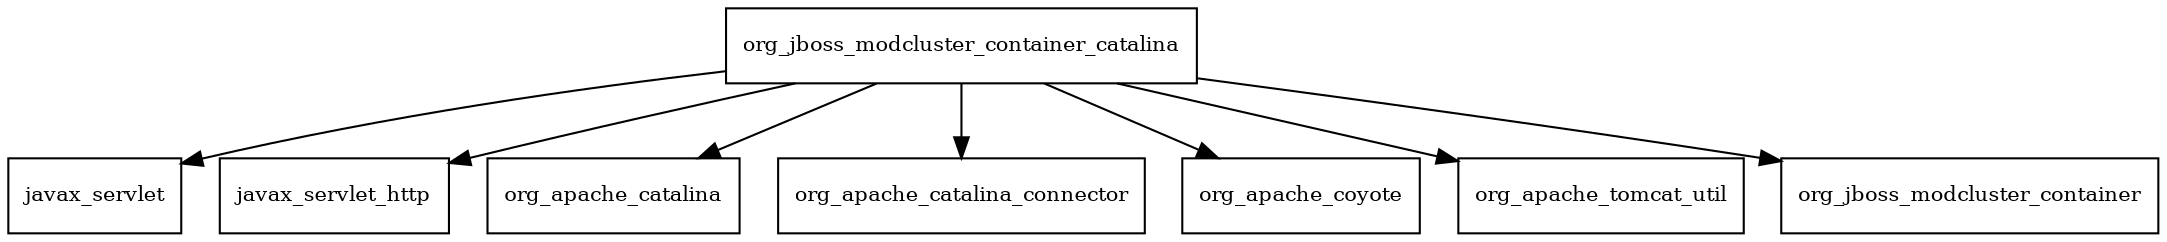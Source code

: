 digraph mod_cluster_container_catalina_1_2_9_Final_redhat_1_package_dependencies {
  node [shape = box, fontsize=10.0];
  org_jboss_modcluster_container_catalina -> javax_servlet;
  org_jboss_modcluster_container_catalina -> javax_servlet_http;
  org_jboss_modcluster_container_catalina -> org_apache_catalina;
  org_jboss_modcluster_container_catalina -> org_apache_catalina_connector;
  org_jboss_modcluster_container_catalina -> org_apache_coyote;
  org_jboss_modcluster_container_catalina -> org_apache_tomcat_util;
  org_jboss_modcluster_container_catalina -> org_jboss_modcluster_container;
}

